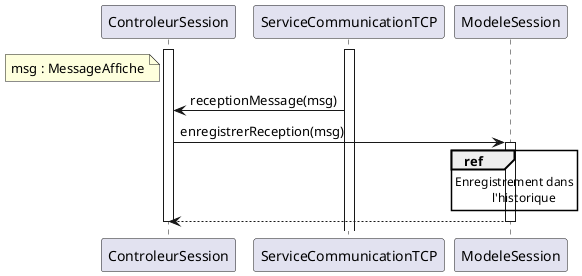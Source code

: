 @startuml reception_message
activate ControleurSession
note left of ControleurSession
msg : MessageAffiche
end note
activate ServiceCommunicationTCP
ServiceCommunicationTCP -> ControleurSession : receptionMessage(msg)
ControleurSession -> ModeleSession : enregistrerReception(msg)
activate ModeleSession
ref over ModeleSession
    Enregistrement dans
          l'historique
end ref
ModeleSession --> ControleurSession
deactivate ModeleSession
deactivate ControleurSession
@enduml
